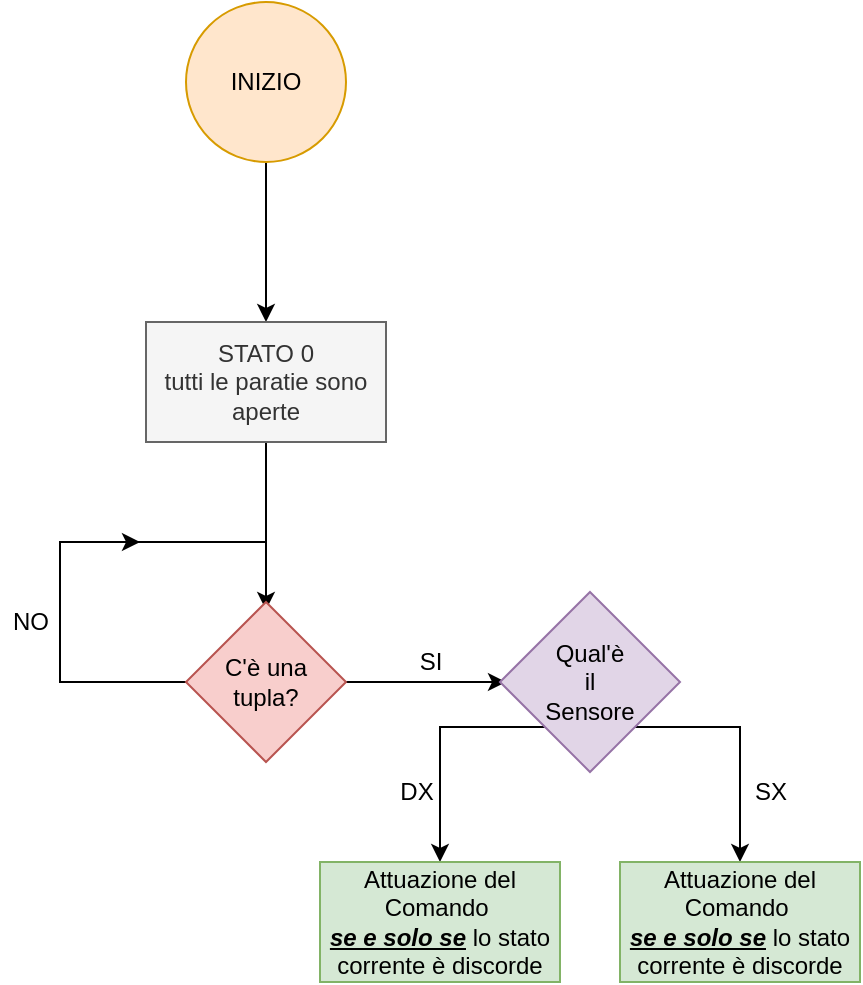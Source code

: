 <mxfile version="12.4.2" type="device" pages="1"><diagram id="qwY7P2AFAPu7lign37tm" name="Pagina-1"><mxGraphModel dx="852" dy="494" grid="1" gridSize="10" guides="1" tooltips="1" connect="1" arrows="1" fold="1" page="1" pageScale="1" pageWidth="827" pageHeight="1169" math="0" shadow="0"><root><mxCell id="0"/><mxCell id="1" parent="0"/><mxCell id="5oSboJWAt2JOsQkKAPCy-3" value="" style="edgeStyle=orthogonalEdgeStyle;rounded=0;orthogonalLoop=1;jettySize=auto;html=1;" parent="1" source="5oSboJWAt2JOsQkKAPCy-1" edge="1"><mxGeometry relative="1" as="geometry"><mxPoint x="413" y="240" as="targetPoint"/></mxGeometry></mxCell><mxCell id="5oSboJWAt2JOsQkKAPCy-1" value="INIZIO" style="ellipse;whiteSpace=wrap;html=1;aspect=fixed;fillColor=#ffe6cc;strokeColor=#d79b00;" parent="1" vertex="1"><mxGeometry x="373" y="80" width="80" height="80" as="geometry"/></mxCell><mxCell id="5oSboJWAt2JOsQkKAPCy-6" value="" style="edgeStyle=orthogonalEdgeStyle;rounded=0;orthogonalLoop=1;jettySize=auto;html=1;entryX=0.5;entryY=0;entryDx=0;entryDy=0;" parent="1" source="5oSboJWAt2JOsQkKAPCy-4" edge="1"><mxGeometry relative="1" as="geometry"><mxPoint x="413" y="384" as="targetPoint"/></mxGeometry></mxCell><mxCell id="5oSboJWAt2JOsQkKAPCy-4" value="STATO 0&lt;br&gt;tutti le paratie sono&lt;br&gt;aperte" style="rounded=0;whiteSpace=wrap;html=1;fillColor=#f5f5f5;strokeColor=#666666;fontColor=#333333;" parent="1" vertex="1"><mxGeometry x="353" y="240" width="120" height="60" as="geometry"/></mxCell><mxCell id="UdjgANThFKqWFQYCntyW-5" value="" style="edgeStyle=orthogonalEdgeStyle;rounded=0;orthogonalLoop=1;jettySize=auto;html=1;entryX=0.5;entryY=0;entryDx=0;entryDy=0;endArrow=none;endFill=0;" edge="1" parent="1" source="UdjgANThFKqWFQYCntyW-1" target="UdjgANThFKqWFQYCntyW-1"><mxGeometry relative="1" as="geometry"><mxPoint x="220" y="270" as="targetPoint"/><Array as="points"><mxPoint x="310" y="420"/><mxPoint x="310" y="350"/><mxPoint x="413" y="350"/></Array></mxGeometry></mxCell><mxCell id="UdjgANThFKqWFQYCntyW-9" value="" style="edgeStyle=orthogonalEdgeStyle;rounded=0;orthogonalLoop=1;jettySize=auto;html=1;endArrow=classic;endFill=1;" edge="1" parent="1" source="UdjgANThFKqWFQYCntyW-1"><mxGeometry relative="1" as="geometry"><mxPoint x="533" y="420" as="targetPoint"/></mxGeometry></mxCell><mxCell id="UdjgANThFKqWFQYCntyW-1" value="C'è una &lt;br&gt;tupla?" style="rhombus;whiteSpace=wrap;html=1;fillColor=#f8cecc;strokeColor=#b85450;" vertex="1" parent="1"><mxGeometry x="373" y="380" width="80" height="80" as="geometry"/></mxCell><mxCell id="UdjgANThFKqWFQYCntyW-6" value="" style="endArrow=classic;html=1;" edge="1" parent="1"><mxGeometry width="50" height="50" relative="1" as="geometry"><mxPoint x="310" y="350" as="sourcePoint"/><mxPoint x="350" y="350" as="targetPoint"/></mxGeometry></mxCell><mxCell id="UdjgANThFKqWFQYCntyW-7" value="NO" style="text;html=1;align=center;verticalAlign=middle;resizable=0;points=[];;autosize=1;" vertex="1" parent="1"><mxGeometry x="280" y="380" width="30" height="20" as="geometry"/></mxCell><mxCell id="UdjgANThFKqWFQYCntyW-11" value="SI" style="text;html=1;align=center;verticalAlign=middle;resizable=0;points=[];;autosize=1;" vertex="1" parent="1"><mxGeometry x="480" y="400" width="30" height="20" as="geometry"/></mxCell><mxCell id="UdjgANThFKqWFQYCntyW-14" value="" style="edgeStyle=orthogonalEdgeStyle;rounded=0;orthogonalLoop=1;jettySize=auto;html=1;endArrow=classic;endFill=1;exitX=1;exitY=1;exitDx=0;exitDy=0;entryX=0.5;entryY=0;entryDx=0;entryDy=0;" edge="1" parent="1" source="UdjgANThFKqWFQYCntyW-12" target="UdjgANThFKqWFQYCntyW-26"><mxGeometry relative="1" as="geometry"><mxPoint x="650" y="510" as="targetPoint"/><Array as="points"><mxPoint x="650" y="443"/></Array></mxGeometry></mxCell><mxCell id="UdjgANThFKqWFQYCntyW-16" value="" style="edgeStyle=orthogonalEdgeStyle;rounded=0;orthogonalLoop=1;jettySize=auto;html=1;endArrow=classic;endFill=1;exitX=0;exitY=1;exitDx=0;exitDy=0;entryX=0.5;entryY=0;entryDx=0;entryDy=0;" edge="1" parent="1" source="UdjgANThFKqWFQYCntyW-12" target="UdjgANThFKqWFQYCntyW-25"><mxGeometry relative="1" as="geometry"><mxPoint x="500" y="510" as="targetPoint"/><Array as="points"><mxPoint x="500" y="443"/></Array></mxGeometry></mxCell><mxCell id="UdjgANThFKqWFQYCntyW-12" value="Qual'è&lt;br&gt;il&lt;br&gt;Sensore" style="rhombus;whiteSpace=wrap;html=1;fillColor=#e1d5e7;strokeColor=#9673a6;" vertex="1" parent="1"><mxGeometry x="530" y="375" width="90" height="90" as="geometry"/></mxCell><mxCell id="UdjgANThFKqWFQYCntyW-22" value="DX" style="text;html=1;align=center;verticalAlign=middle;resizable=0;points=[];;autosize=1;" vertex="1" parent="1"><mxGeometry x="473" y="465" width="30" height="20" as="geometry"/></mxCell><mxCell id="UdjgANThFKqWFQYCntyW-24" value="SX" style="text;html=1;align=center;verticalAlign=middle;resizable=0;points=[];;autosize=1;" vertex="1" parent="1"><mxGeometry x="650" y="465" width="30" height="20" as="geometry"/></mxCell><mxCell id="UdjgANThFKqWFQYCntyW-25" value="Attuazione del&lt;br&gt;Comando&amp;nbsp;&lt;br&gt;&lt;i&gt;&lt;u&gt;&lt;b&gt;se e solo se&lt;/b&gt;&lt;/u&gt;&lt;/i&gt; lo stato corrente è discorde" style="rounded=0;whiteSpace=wrap;html=1;fillColor=#d5e8d4;strokeColor=#82b366;" vertex="1" parent="1"><mxGeometry x="440" y="510" width="120" height="60" as="geometry"/></mxCell><mxCell id="UdjgANThFKqWFQYCntyW-26" value="Attuazione del&lt;br&gt;Comando&amp;nbsp;&lt;br&gt;&lt;i&gt;&lt;u&gt;&lt;b&gt;se e solo se&lt;/b&gt;&lt;/u&gt;&lt;/i&gt;&amp;nbsp;lo stato corrente è discorde" style="rounded=0;whiteSpace=wrap;html=1;fillColor=#d5e8d4;strokeColor=#82b366;" vertex="1" parent="1"><mxGeometry x="590" y="510" width="120" height="60" as="geometry"/></mxCell></root></mxGraphModel></diagram></mxfile>